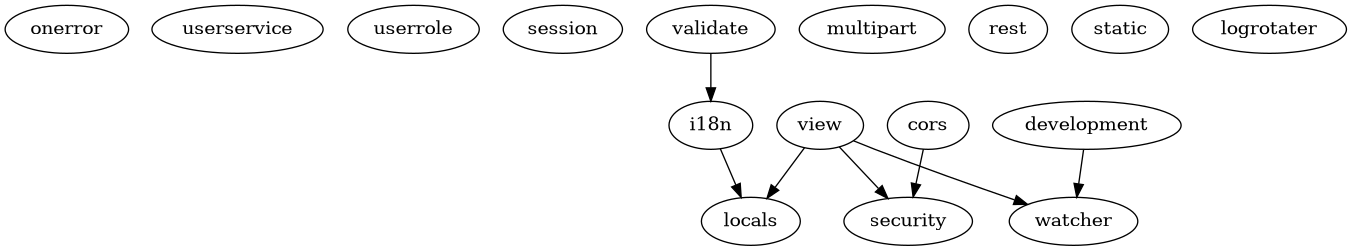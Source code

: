 
@startuml
digraph world {
  "onerror";
  "userservice";
  "userrole";
  "session";
  "locals";
  "view" -> "security";
  "view" -> "locals";
  "view" -> "watcher";
  "i18n" -> "locals";
  "validate" -> "i18n";
  "watcher";
  "multipart";
  "security";
  "development" -> "watcher";
  "rest";
  "static";
  "cors" -> "security";
  "logrotater";
}
@enduml
